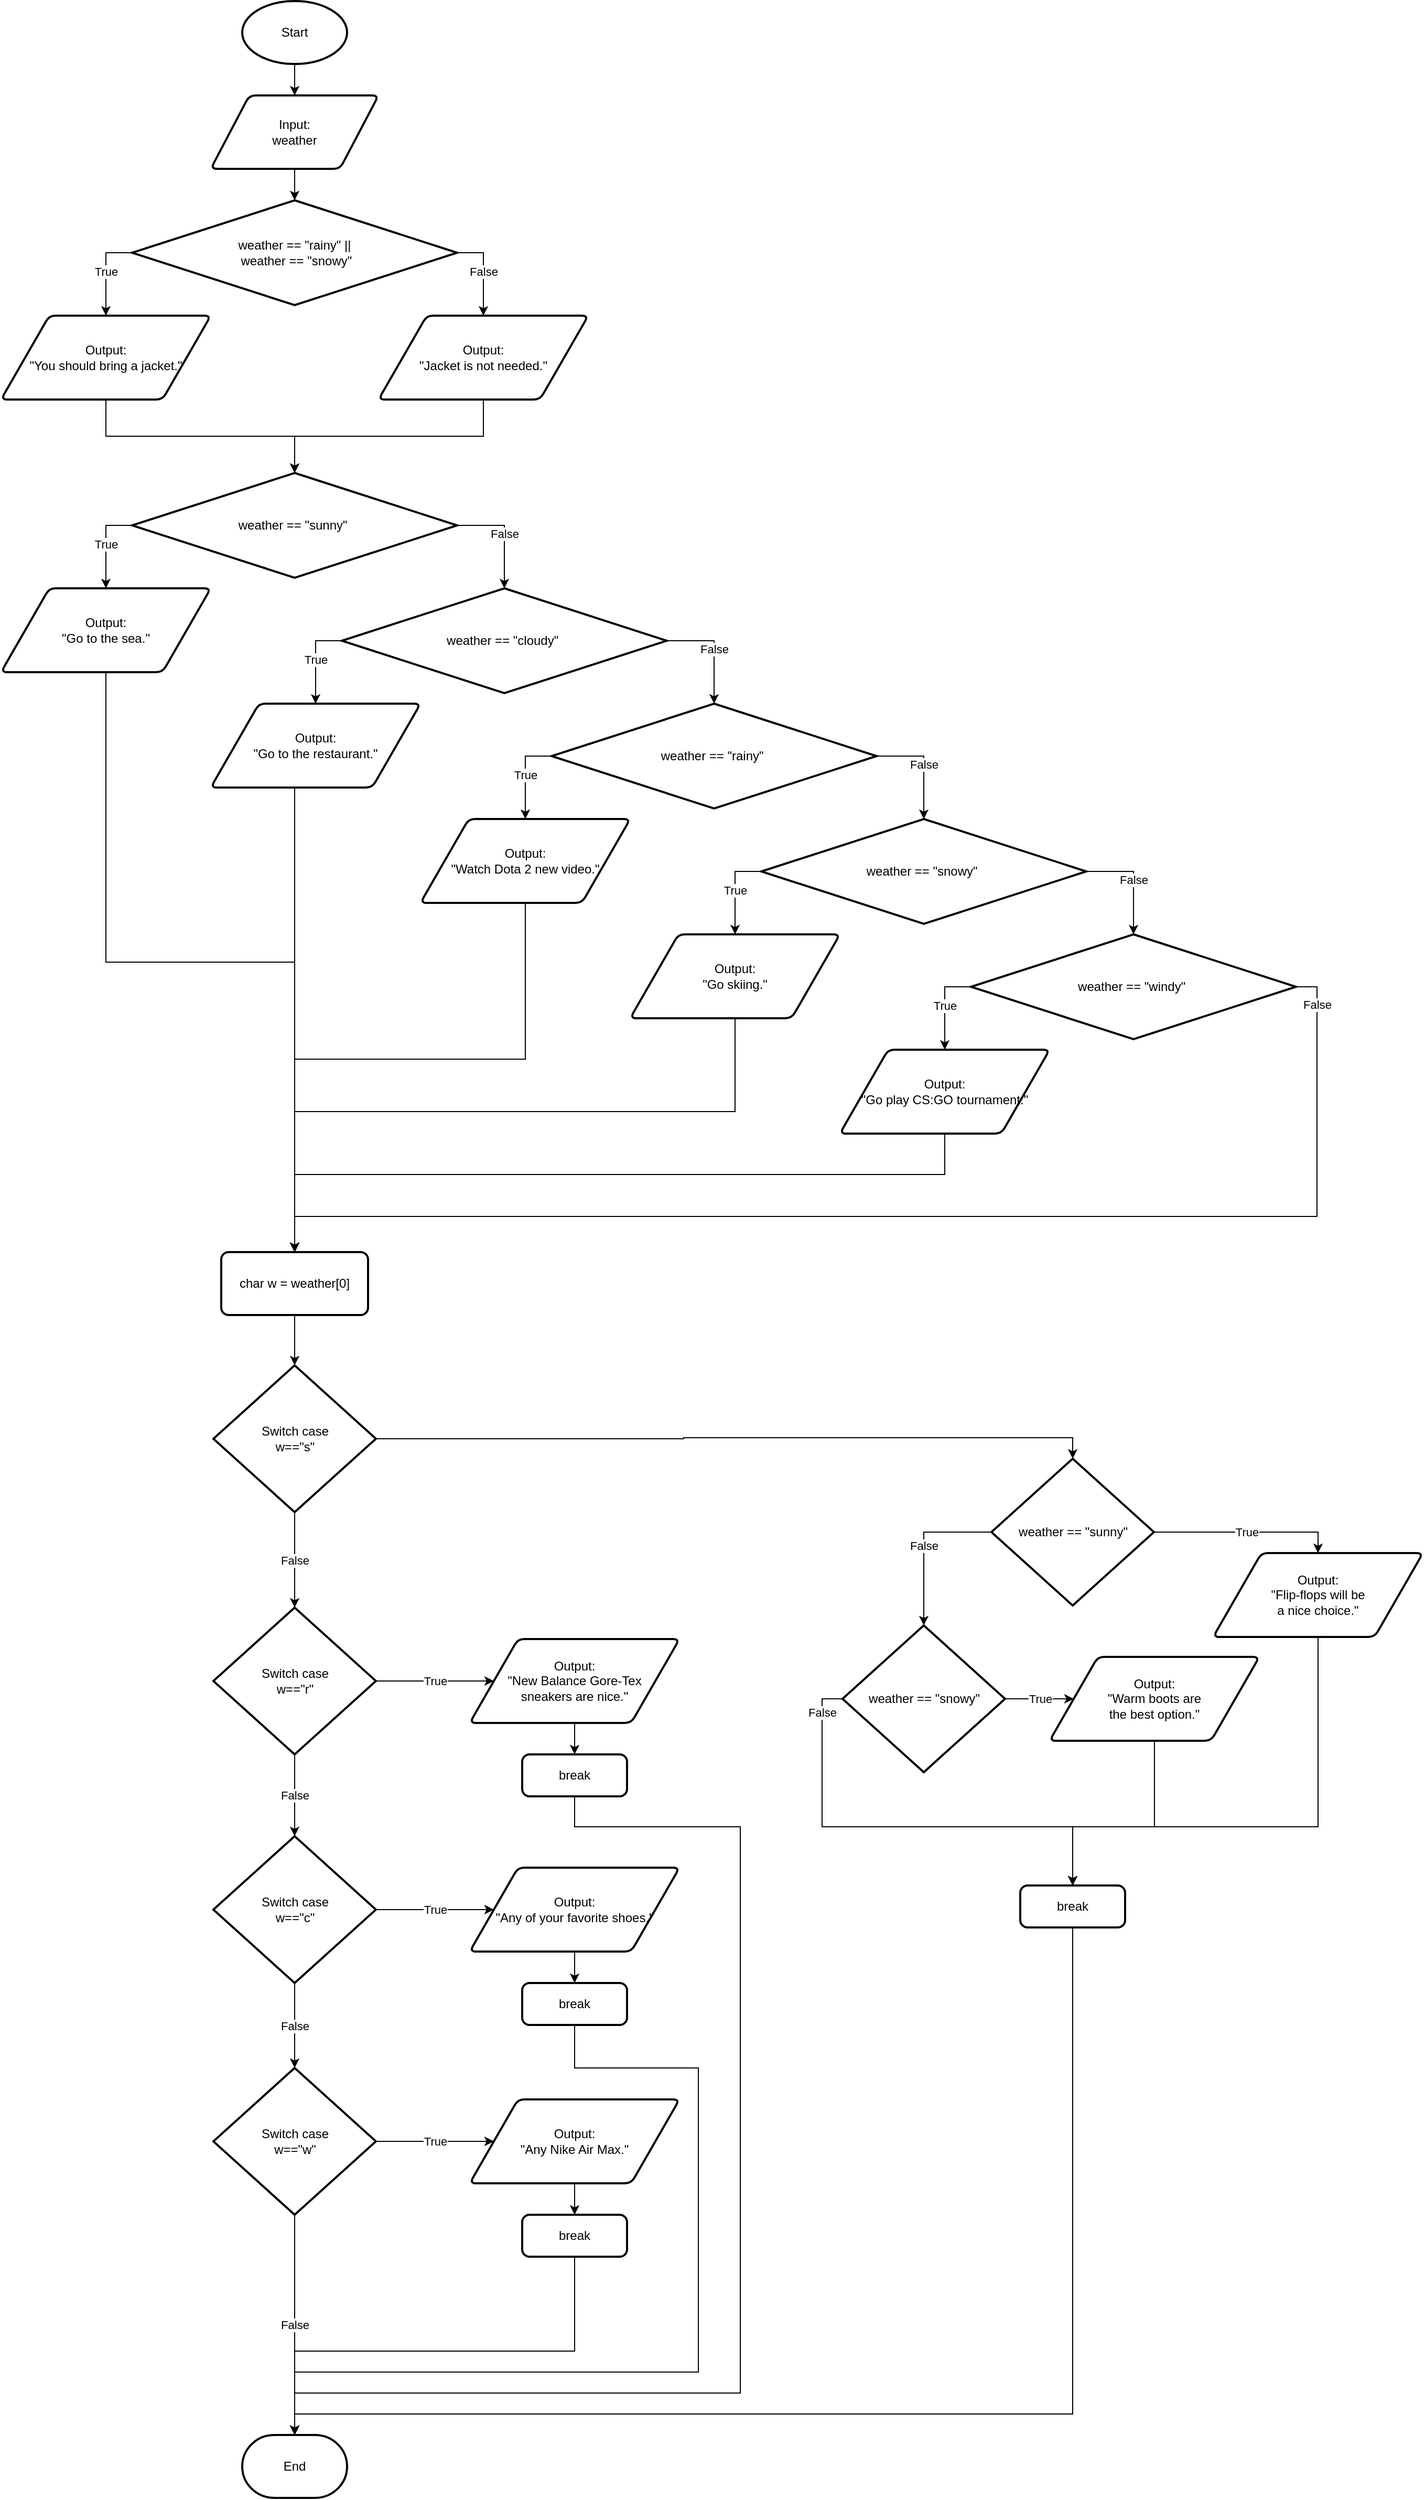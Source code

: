 <mxfile version="22.0.2" type="device">
  <diagram name="Страница — 1" id="YX8UQ9lGViuouMjp7-u_">
    <mxGraphModel dx="3733" dy="2393" grid="1" gridSize="10" guides="1" tooltips="1" connect="1" arrows="1" fold="1" page="1" pageScale="1" pageWidth="980" pageHeight="1390" math="0" shadow="0">
      <root>
        <mxCell id="0" />
        <mxCell id="1" parent="0" />
        <mxCell id="RUgm_VaUv6vh3GBYAqIu-4" value="" style="edgeStyle=orthogonalEdgeStyle;rounded=0;orthogonalLoop=1;jettySize=auto;html=1;" edge="1" parent="1" source="RUgm_VaUv6vh3GBYAqIu-1" target="RUgm_VaUv6vh3GBYAqIu-3">
          <mxGeometry relative="1" as="geometry" />
        </mxCell>
        <mxCell id="RUgm_VaUv6vh3GBYAqIu-1" value="Start" style="strokeWidth=2;html=1;shape=mxgraph.flowchart.start_1;whiteSpace=wrap;" vertex="1" parent="1">
          <mxGeometry x="285" y="31" width="100" height="60" as="geometry" />
        </mxCell>
        <mxCell id="RUgm_VaUv6vh3GBYAqIu-2" value="End" style="strokeWidth=2;html=1;shape=mxgraph.flowchart.terminator;whiteSpace=wrap;" vertex="1" parent="1">
          <mxGeometry x="285" y="2352" width="100" height="60" as="geometry" />
        </mxCell>
        <mxCell id="RUgm_VaUv6vh3GBYAqIu-7" value="" style="edgeStyle=orthogonalEdgeStyle;rounded=0;orthogonalLoop=1;jettySize=auto;html=1;" edge="1" parent="1" source="RUgm_VaUv6vh3GBYAqIu-3" target="RUgm_VaUv6vh3GBYAqIu-6">
          <mxGeometry relative="1" as="geometry" />
        </mxCell>
        <mxCell id="RUgm_VaUv6vh3GBYAqIu-3" value="Input:&lt;br&gt;weather" style="shape=parallelogram;html=1;strokeWidth=2;perimeter=parallelogramPerimeter;whiteSpace=wrap;rounded=1;arcSize=12;size=0.23;" vertex="1" parent="1">
          <mxGeometry x="255" y="121" width="160" height="70" as="geometry" />
        </mxCell>
        <mxCell id="RUgm_VaUv6vh3GBYAqIu-9" value="True" style="edgeStyle=orthogonalEdgeStyle;rounded=0;orthogonalLoop=1;jettySize=auto;html=1;exitX=0;exitY=0.5;exitDx=0;exitDy=0;exitPerimeter=0;entryX=0.5;entryY=0;entryDx=0;entryDy=0;" edge="1" parent="1" source="RUgm_VaUv6vh3GBYAqIu-6" target="RUgm_VaUv6vh3GBYAqIu-8">
          <mxGeometry relative="1" as="geometry" />
        </mxCell>
        <mxCell id="RUgm_VaUv6vh3GBYAqIu-11" value="False" style="edgeStyle=orthogonalEdgeStyle;rounded=0;orthogonalLoop=1;jettySize=auto;html=1;exitX=1;exitY=0.5;exitDx=0;exitDy=0;exitPerimeter=0;entryX=0.5;entryY=0;entryDx=0;entryDy=0;" edge="1" parent="1" source="RUgm_VaUv6vh3GBYAqIu-6" target="RUgm_VaUv6vh3GBYAqIu-10">
          <mxGeometry relative="1" as="geometry" />
        </mxCell>
        <mxCell id="RUgm_VaUv6vh3GBYAqIu-6" value="weather == &quot;rainy&quot; ||&lt;br&gt;&amp;nbsp;weather == &quot;snowy&quot;" style="strokeWidth=2;html=1;shape=mxgraph.flowchart.decision;whiteSpace=wrap;" vertex="1" parent="1">
          <mxGeometry x="180" y="221" width="310" height="100" as="geometry" />
        </mxCell>
        <mxCell id="RUgm_VaUv6vh3GBYAqIu-8" value="Output:&lt;br&gt;&quot;You should bring a jacket.&quot;" style="shape=parallelogram;html=1;strokeWidth=2;perimeter=parallelogramPerimeter;whiteSpace=wrap;rounded=1;arcSize=12;size=0.23;" vertex="1" parent="1">
          <mxGeometry x="55" y="331" width="200" height="80" as="geometry" />
        </mxCell>
        <mxCell id="RUgm_VaUv6vh3GBYAqIu-10" value="Output:&lt;br&gt;&quot;Jacket is not needed.&lt;span style=&quot;background-color: initial;&quot;&gt;&quot;&lt;/span&gt;" style="shape=parallelogram;html=1;strokeWidth=2;perimeter=parallelogramPerimeter;whiteSpace=wrap;rounded=1;arcSize=12;size=0.23;" vertex="1" parent="1">
          <mxGeometry x="415" y="331" width="200" height="80" as="geometry" />
        </mxCell>
        <mxCell id="RUgm_VaUv6vh3GBYAqIu-12" value="True" style="edgeStyle=orthogonalEdgeStyle;rounded=0;orthogonalLoop=1;jettySize=auto;html=1;exitX=0;exitY=0.5;exitDx=0;exitDy=0;exitPerimeter=0;entryX=0.5;entryY=0;entryDx=0;entryDy=0;" edge="1" parent="1" source="RUgm_VaUv6vh3GBYAqIu-14" target="RUgm_VaUv6vh3GBYAqIu-15">
          <mxGeometry relative="1" as="geometry" />
        </mxCell>
        <mxCell id="RUgm_VaUv6vh3GBYAqIu-14" value="weather == &quot;sunny&quot;&amp;nbsp;" style="strokeWidth=2;html=1;shape=mxgraph.flowchart.decision;whiteSpace=wrap;" vertex="1" parent="1">
          <mxGeometry x="180" y="481" width="310" height="100" as="geometry" />
        </mxCell>
        <mxCell id="RUgm_VaUv6vh3GBYAqIu-39" style="edgeStyle=orthogonalEdgeStyle;rounded=0;orthogonalLoop=1;jettySize=auto;html=1;exitX=0.5;exitY=1;exitDx=0;exitDy=0;entryX=0.5;entryY=0;entryDx=0;entryDy=0;" edge="1" parent="1" source="RUgm_VaUv6vh3GBYAqIu-15" target="RUgm_VaUv6vh3GBYAqIu-38">
          <mxGeometry relative="1" as="geometry" />
        </mxCell>
        <mxCell id="RUgm_VaUv6vh3GBYAqIu-15" value="Output:&lt;br&gt;&quot;Go to the sea.&quot;" style="shape=parallelogram;html=1;strokeWidth=2;perimeter=parallelogramPerimeter;whiteSpace=wrap;rounded=1;arcSize=12;size=0.23;" vertex="1" parent="1">
          <mxGeometry x="55" y="591" width="200" height="80" as="geometry" />
        </mxCell>
        <mxCell id="RUgm_VaUv6vh3GBYAqIu-17" style="edgeStyle=orthogonalEdgeStyle;rounded=0;orthogonalLoop=1;jettySize=auto;html=1;exitX=0.5;exitY=1;exitDx=0;exitDy=0;entryX=0.5;entryY=0;entryDx=0;entryDy=0;entryPerimeter=0;" edge="1" parent="1" source="RUgm_VaUv6vh3GBYAqIu-10" target="RUgm_VaUv6vh3GBYAqIu-14">
          <mxGeometry relative="1" as="geometry" />
        </mxCell>
        <mxCell id="RUgm_VaUv6vh3GBYAqIu-19" style="edgeStyle=orthogonalEdgeStyle;rounded=0;orthogonalLoop=1;jettySize=auto;html=1;exitX=0.5;exitY=1;exitDx=0;exitDy=0;entryX=0.5;entryY=0;entryDx=0;entryDy=0;entryPerimeter=0;" edge="1" parent="1" source="RUgm_VaUv6vh3GBYAqIu-8" target="RUgm_VaUv6vh3GBYAqIu-14">
          <mxGeometry relative="1" as="geometry" />
        </mxCell>
        <mxCell id="RUgm_VaUv6vh3GBYAqIu-20" value="True" style="edgeStyle=orthogonalEdgeStyle;rounded=0;orthogonalLoop=1;jettySize=auto;html=1;exitX=0;exitY=0.5;exitDx=0;exitDy=0;exitPerimeter=0;entryX=0.5;entryY=0;entryDx=0;entryDy=0;" edge="1" parent="1" source="RUgm_VaUv6vh3GBYAqIu-21" target="RUgm_VaUv6vh3GBYAqIu-22">
          <mxGeometry relative="1" as="geometry" />
        </mxCell>
        <mxCell id="RUgm_VaUv6vh3GBYAqIu-21" value="weather == &quot;cloudy&quot;&amp;nbsp;" style="strokeWidth=2;html=1;shape=mxgraph.flowchart.decision;whiteSpace=wrap;" vertex="1" parent="1">
          <mxGeometry x="380" y="591" width="310" height="100" as="geometry" />
        </mxCell>
        <mxCell id="RUgm_VaUv6vh3GBYAqIu-40" style="edgeStyle=orthogonalEdgeStyle;rounded=0;orthogonalLoop=1;jettySize=auto;html=1;exitX=0.5;exitY=1;exitDx=0;exitDy=0;entryX=0.5;entryY=0;entryDx=0;entryDy=0;" edge="1" parent="1" source="RUgm_VaUv6vh3GBYAqIu-22" target="RUgm_VaUv6vh3GBYAqIu-38">
          <mxGeometry relative="1" as="geometry">
            <Array as="points">
              <mxPoint x="335" y="781" />
            </Array>
          </mxGeometry>
        </mxCell>
        <mxCell id="RUgm_VaUv6vh3GBYAqIu-22" value="Output:&lt;br&gt;&quot;Go to the restaurant.&quot;" style="shape=parallelogram;html=1;strokeWidth=2;perimeter=parallelogramPerimeter;whiteSpace=wrap;rounded=1;arcSize=12;size=0.23;" vertex="1" parent="1">
          <mxGeometry x="255" y="701" width="200" height="80" as="geometry" />
        </mxCell>
        <mxCell id="RUgm_VaUv6vh3GBYAqIu-23" value="False" style="edgeStyle=orthogonalEdgeStyle;rounded=0;orthogonalLoop=1;jettySize=auto;html=1;exitX=1;exitY=0.5;exitDx=0;exitDy=0;exitPerimeter=0;entryX=0.5;entryY=0;entryDx=0;entryDy=0;entryPerimeter=0;" edge="1" parent="1" source="RUgm_VaUv6vh3GBYAqIu-14" target="RUgm_VaUv6vh3GBYAqIu-21">
          <mxGeometry relative="1" as="geometry" />
        </mxCell>
        <mxCell id="RUgm_VaUv6vh3GBYAqIu-24" value="True" style="edgeStyle=orthogonalEdgeStyle;rounded=0;orthogonalLoop=1;jettySize=auto;html=1;exitX=0;exitY=0.5;exitDx=0;exitDy=0;exitPerimeter=0;entryX=0.5;entryY=0;entryDx=0;entryDy=0;" edge="1" parent="1" source="RUgm_VaUv6vh3GBYAqIu-25" target="RUgm_VaUv6vh3GBYAqIu-26">
          <mxGeometry relative="1" as="geometry" />
        </mxCell>
        <mxCell id="RUgm_VaUv6vh3GBYAqIu-25" value="weather == &quot;rainy&quot;&amp;nbsp;" style="strokeWidth=2;html=1;shape=mxgraph.flowchart.decision;whiteSpace=wrap;" vertex="1" parent="1">
          <mxGeometry x="580" y="701" width="310" height="100" as="geometry" />
        </mxCell>
        <mxCell id="RUgm_VaUv6vh3GBYAqIu-41" style="edgeStyle=orthogonalEdgeStyle;rounded=0;orthogonalLoop=1;jettySize=auto;html=1;exitX=0.5;exitY=1;exitDx=0;exitDy=0;entryX=0.5;entryY=0;entryDx=0;entryDy=0;" edge="1" parent="1" source="RUgm_VaUv6vh3GBYAqIu-26" target="RUgm_VaUv6vh3GBYAqIu-38">
          <mxGeometry relative="1" as="geometry">
            <Array as="points">
              <mxPoint x="555" y="1040" />
              <mxPoint x="335" y="1040" />
            </Array>
          </mxGeometry>
        </mxCell>
        <mxCell id="RUgm_VaUv6vh3GBYAqIu-26" value="Output:&lt;br&gt;&quot;Watch Dota 2 new video.&quot;" style="shape=parallelogram;html=1;strokeWidth=2;perimeter=parallelogramPerimeter;whiteSpace=wrap;rounded=1;arcSize=12;size=0.23;" vertex="1" parent="1">
          <mxGeometry x="455" y="811" width="200" height="80" as="geometry" />
        </mxCell>
        <mxCell id="RUgm_VaUv6vh3GBYAqIu-29" value="False" style="edgeStyle=orthogonalEdgeStyle;rounded=0;orthogonalLoop=1;jettySize=auto;html=1;exitX=1;exitY=0.5;exitDx=0;exitDy=0;exitPerimeter=0;entryX=0.5;entryY=0;entryDx=0;entryDy=0;entryPerimeter=0;" edge="1" parent="1" source="RUgm_VaUv6vh3GBYAqIu-21" target="RUgm_VaUv6vh3GBYAqIu-25">
          <mxGeometry relative="1" as="geometry" />
        </mxCell>
        <mxCell id="RUgm_VaUv6vh3GBYAqIu-30" value="True" style="edgeStyle=orthogonalEdgeStyle;rounded=0;orthogonalLoop=1;jettySize=auto;html=1;exitX=0;exitY=0.5;exitDx=0;exitDy=0;exitPerimeter=0;entryX=0.5;entryY=0;entryDx=0;entryDy=0;" edge="1" parent="1" source="RUgm_VaUv6vh3GBYAqIu-31" target="RUgm_VaUv6vh3GBYAqIu-32">
          <mxGeometry relative="1" as="geometry" />
        </mxCell>
        <mxCell id="RUgm_VaUv6vh3GBYAqIu-31" value="weather == &quot;snowy&quot;&amp;nbsp;" style="strokeWidth=2;html=1;shape=mxgraph.flowchart.decision;whiteSpace=wrap;" vertex="1" parent="1">
          <mxGeometry x="780" y="811" width="310" height="100" as="geometry" />
        </mxCell>
        <mxCell id="RUgm_VaUv6vh3GBYAqIu-42" style="edgeStyle=orthogonalEdgeStyle;rounded=0;orthogonalLoop=1;jettySize=auto;html=1;exitX=0.5;exitY=1;exitDx=0;exitDy=0;entryX=0.5;entryY=0;entryDx=0;entryDy=0;" edge="1" parent="1" source="RUgm_VaUv6vh3GBYAqIu-32" target="RUgm_VaUv6vh3GBYAqIu-38">
          <mxGeometry relative="1" as="geometry">
            <Array as="points">
              <mxPoint x="755" y="1090" />
              <mxPoint x="335" y="1090" />
            </Array>
          </mxGeometry>
        </mxCell>
        <mxCell id="RUgm_VaUv6vh3GBYAqIu-32" value="Output:&lt;br&gt;&quot;Go skiing.&quot;" style="shape=parallelogram;html=1;strokeWidth=2;perimeter=parallelogramPerimeter;whiteSpace=wrap;rounded=1;arcSize=12;size=0.23;" vertex="1" parent="1">
          <mxGeometry x="655" y="921" width="200" height="80" as="geometry" />
        </mxCell>
        <mxCell id="RUgm_VaUv6vh3GBYAqIu-33" value="False" style="edgeStyle=orthogonalEdgeStyle;rounded=0;orthogonalLoop=1;jettySize=auto;html=1;exitX=1;exitY=0.5;exitDx=0;exitDy=0;exitPerimeter=0;entryX=0.5;entryY=0;entryDx=0;entryDy=0;entryPerimeter=0;" edge="1" parent="1" source="RUgm_VaUv6vh3GBYAqIu-25" target="RUgm_VaUv6vh3GBYAqIu-31">
          <mxGeometry relative="1" as="geometry" />
        </mxCell>
        <mxCell id="RUgm_VaUv6vh3GBYAqIu-34" value="True" style="edgeStyle=orthogonalEdgeStyle;rounded=0;orthogonalLoop=1;jettySize=auto;html=1;exitX=0;exitY=0.5;exitDx=0;exitDy=0;exitPerimeter=0;entryX=0.5;entryY=0;entryDx=0;entryDy=0;" edge="1" parent="1" source="RUgm_VaUv6vh3GBYAqIu-35" target="RUgm_VaUv6vh3GBYAqIu-36">
          <mxGeometry relative="1" as="geometry" />
        </mxCell>
        <mxCell id="RUgm_VaUv6vh3GBYAqIu-44" value="False" style="edgeStyle=orthogonalEdgeStyle;rounded=0;orthogonalLoop=1;jettySize=auto;html=1;exitX=1;exitY=0.5;exitDx=0;exitDy=0;exitPerimeter=0;entryX=0.5;entryY=0;entryDx=0;entryDy=0;" edge="1" parent="1" source="RUgm_VaUv6vh3GBYAqIu-35" target="RUgm_VaUv6vh3GBYAqIu-38">
          <mxGeometry x="-0.941" relative="1" as="geometry">
            <Array as="points">
              <mxPoint x="1310" y="971" />
              <mxPoint x="1310" y="1190" />
              <mxPoint x="335" y="1190" />
            </Array>
            <mxPoint as="offset" />
          </mxGeometry>
        </mxCell>
        <mxCell id="RUgm_VaUv6vh3GBYAqIu-35" value="weather == &quot;windy&quot;&amp;nbsp;" style="strokeWidth=2;html=1;shape=mxgraph.flowchart.decision;whiteSpace=wrap;" vertex="1" parent="1">
          <mxGeometry x="980" y="921" width="310" height="100" as="geometry" />
        </mxCell>
        <mxCell id="RUgm_VaUv6vh3GBYAqIu-43" style="edgeStyle=orthogonalEdgeStyle;rounded=0;orthogonalLoop=1;jettySize=auto;html=1;exitX=0.5;exitY=1;exitDx=0;exitDy=0;entryX=0.5;entryY=0;entryDx=0;entryDy=0;" edge="1" parent="1" source="RUgm_VaUv6vh3GBYAqIu-36" target="RUgm_VaUv6vh3GBYAqIu-38">
          <mxGeometry relative="1" as="geometry">
            <Array as="points">
              <mxPoint x="955" y="1150" />
              <mxPoint x="335" y="1150" />
            </Array>
          </mxGeometry>
        </mxCell>
        <mxCell id="RUgm_VaUv6vh3GBYAqIu-36" value="Output:&lt;br&gt;&quot;Go play CS:GO tournament.&quot;" style="shape=parallelogram;html=1;strokeWidth=2;perimeter=parallelogramPerimeter;whiteSpace=wrap;rounded=1;arcSize=12;size=0.23;" vertex="1" parent="1">
          <mxGeometry x="855" y="1031" width="200" height="80" as="geometry" />
        </mxCell>
        <mxCell id="RUgm_VaUv6vh3GBYAqIu-37" value="False" style="edgeStyle=orthogonalEdgeStyle;rounded=0;orthogonalLoop=1;jettySize=auto;html=1;exitX=1;exitY=0.5;exitDx=0;exitDy=0;exitPerimeter=0;entryX=0.5;entryY=0;entryDx=0;entryDy=0;entryPerimeter=0;" edge="1" parent="1" source="RUgm_VaUv6vh3GBYAqIu-31" target="RUgm_VaUv6vh3GBYAqIu-35">
          <mxGeometry relative="1" as="geometry" />
        </mxCell>
        <mxCell id="RUgm_VaUv6vh3GBYAqIu-91" value="" style="edgeStyle=orthogonalEdgeStyle;rounded=0;orthogonalLoop=1;jettySize=auto;html=1;" edge="1" parent="1" source="RUgm_VaUv6vh3GBYAqIu-38" target="RUgm_VaUv6vh3GBYAqIu-45">
          <mxGeometry relative="1" as="geometry" />
        </mxCell>
        <mxCell id="RUgm_VaUv6vh3GBYAqIu-38" value="char w = weather[0]" style="rounded=1;whiteSpace=wrap;html=1;absoluteArcSize=1;arcSize=14;strokeWidth=2;" vertex="1" parent="1">
          <mxGeometry x="265" y="1224" width="140" height="60" as="geometry" />
        </mxCell>
        <mxCell id="RUgm_VaUv6vh3GBYAqIu-49" value="False" style="edgeStyle=orthogonalEdgeStyle;rounded=0;orthogonalLoop=1;jettySize=auto;html=1;" edge="1" parent="1" source="RUgm_VaUv6vh3GBYAqIu-45" target="RUgm_VaUv6vh3GBYAqIu-48">
          <mxGeometry relative="1" as="geometry" />
        </mxCell>
        <mxCell id="RUgm_VaUv6vh3GBYAqIu-45" value="Switch case &lt;br&gt;w==&quot;s&quot;&lt;br&gt;" style="strokeWidth=2;html=1;shape=mxgraph.flowchart.decision;whiteSpace=wrap;" vertex="1" parent="1">
          <mxGeometry x="257.5" y="1332" width="155" height="140" as="geometry" />
        </mxCell>
        <mxCell id="RUgm_VaUv6vh3GBYAqIu-89" value="True" style="edgeStyle=orthogonalEdgeStyle;rounded=0;orthogonalLoop=1;jettySize=auto;html=1;exitX=1;exitY=0.5;exitDx=0;exitDy=0;exitPerimeter=0;entryX=0.5;entryY=0;entryDx=0;entryDy=0;" edge="1" parent="1" source="RUgm_VaUv6vh3GBYAqIu-46" target="RUgm_VaUv6vh3GBYAqIu-56">
          <mxGeometry relative="1" as="geometry" />
        </mxCell>
        <mxCell id="RUgm_VaUv6vh3GBYAqIu-46" value="weather == &quot;sunny&quot;" style="strokeWidth=2;html=1;shape=mxgraph.flowchart.decision;whiteSpace=wrap;" vertex="1" parent="1">
          <mxGeometry x="999.5" y="1421" width="155" height="140" as="geometry" />
        </mxCell>
        <mxCell id="RUgm_VaUv6vh3GBYAqIu-51" value="False" style="edgeStyle=orthogonalEdgeStyle;rounded=0;orthogonalLoop=1;jettySize=auto;html=1;" edge="1" parent="1" source="RUgm_VaUv6vh3GBYAqIu-48" target="RUgm_VaUv6vh3GBYAqIu-50">
          <mxGeometry relative="1" as="geometry" />
        </mxCell>
        <mxCell id="RUgm_VaUv6vh3GBYAqIu-63" value="True" style="edgeStyle=orthogonalEdgeStyle;rounded=0;orthogonalLoop=1;jettySize=auto;html=1;exitX=1;exitY=0.5;exitDx=0;exitDy=0;exitPerimeter=0;entryX=0;entryY=0.5;entryDx=0;entryDy=0;" edge="1" parent="1" source="RUgm_VaUv6vh3GBYAqIu-48" target="RUgm_VaUv6vh3GBYAqIu-62">
          <mxGeometry relative="1" as="geometry" />
        </mxCell>
        <mxCell id="RUgm_VaUv6vh3GBYAqIu-48" value="Switch case &lt;br&gt;w==&quot;r&quot;" style="strokeWidth=2;html=1;shape=mxgraph.flowchart.decision;whiteSpace=wrap;" vertex="1" parent="1">
          <mxGeometry x="257.5" y="1563" width="155" height="140" as="geometry" />
        </mxCell>
        <mxCell id="RUgm_VaUv6vh3GBYAqIu-53" value="False" style="edgeStyle=orthogonalEdgeStyle;rounded=0;orthogonalLoop=1;jettySize=auto;html=1;" edge="1" parent="1" source="RUgm_VaUv6vh3GBYAqIu-50" target="RUgm_VaUv6vh3GBYAqIu-52">
          <mxGeometry relative="1" as="geometry" />
        </mxCell>
        <mxCell id="RUgm_VaUv6vh3GBYAqIu-65" value="True" style="edgeStyle=orthogonalEdgeStyle;rounded=0;orthogonalLoop=1;jettySize=auto;html=1;exitX=1;exitY=0.5;exitDx=0;exitDy=0;exitPerimeter=0;entryX=0;entryY=0.5;entryDx=0;entryDy=0;" edge="1" parent="1" source="RUgm_VaUv6vh3GBYAqIu-50" target="RUgm_VaUv6vh3GBYAqIu-64">
          <mxGeometry relative="1" as="geometry" />
        </mxCell>
        <mxCell id="RUgm_VaUv6vh3GBYAqIu-50" value="Switch case &lt;br&gt;w==&quot;c&quot;" style="strokeWidth=2;html=1;shape=mxgraph.flowchart.decision;whiteSpace=wrap;" vertex="1" parent="1">
          <mxGeometry x="257.5" y="1781" width="155" height="140" as="geometry" />
        </mxCell>
        <mxCell id="RUgm_VaUv6vh3GBYAqIu-67" value="True" style="edgeStyle=orthogonalEdgeStyle;rounded=0;orthogonalLoop=1;jettySize=auto;html=1;exitX=1;exitY=0.5;exitDx=0;exitDy=0;exitPerimeter=0;entryX=0;entryY=0.5;entryDx=0;entryDy=0;" edge="1" parent="1" source="RUgm_VaUv6vh3GBYAqIu-52" target="RUgm_VaUv6vh3GBYAqIu-66">
          <mxGeometry relative="1" as="geometry" />
        </mxCell>
        <mxCell id="RUgm_VaUv6vh3GBYAqIu-52" value="Switch case &lt;br&gt;w==&quot;w&quot;" style="strokeWidth=2;html=1;shape=mxgraph.flowchart.decision;whiteSpace=wrap;" vertex="1" parent="1">
          <mxGeometry x="257.5" y="2002" width="155" height="140" as="geometry" />
        </mxCell>
        <mxCell id="RUgm_VaUv6vh3GBYAqIu-95" style="edgeStyle=orthogonalEdgeStyle;rounded=0;orthogonalLoop=1;jettySize=auto;html=1;exitX=0.5;exitY=1;exitDx=0;exitDy=0;entryX=0.5;entryY=0;entryDx=0;entryDy=0;" edge="1" parent="1" source="RUgm_VaUv6vh3GBYAqIu-56" target="RUgm_VaUv6vh3GBYAqIu-75">
          <mxGeometry relative="1" as="geometry">
            <Array as="points">
              <mxPoint x="1311" y="1772" />
              <mxPoint x="1077" y="1772" />
            </Array>
          </mxGeometry>
        </mxCell>
        <mxCell id="RUgm_VaUv6vh3GBYAqIu-56" value="Output:&lt;br&gt;&quot;Flip-flops will be &lt;br&gt;a nice choice.&quot;" style="shape=parallelogram;html=1;strokeWidth=2;perimeter=parallelogramPerimeter;whiteSpace=wrap;rounded=1;arcSize=12;size=0.23;" vertex="1" parent="1">
          <mxGeometry x="1211" y="1511" width="200" height="80" as="geometry" />
        </mxCell>
        <mxCell id="RUgm_VaUv6vh3GBYAqIu-90" value="True" style="edgeStyle=orthogonalEdgeStyle;rounded=0;orthogonalLoop=1;jettySize=auto;html=1;exitX=1;exitY=0.5;exitDx=0;exitDy=0;exitPerimeter=0;entryX=0;entryY=0.5;entryDx=0;entryDy=0;" edge="1" parent="1" source="RUgm_VaUv6vh3GBYAqIu-57" target="RUgm_VaUv6vh3GBYAqIu-60">
          <mxGeometry relative="1" as="geometry" />
        </mxCell>
        <mxCell id="RUgm_VaUv6vh3GBYAqIu-96" value="False" style="edgeStyle=orthogonalEdgeStyle;rounded=0;orthogonalLoop=1;jettySize=auto;html=1;exitX=0;exitY=0.5;exitDx=0;exitDy=0;exitPerimeter=0;entryX=0.5;entryY=0;entryDx=0;entryDy=0;" edge="1" parent="1" source="RUgm_VaUv6vh3GBYAqIu-57" target="RUgm_VaUv6vh3GBYAqIu-75">
          <mxGeometry x="-0.854" relative="1" as="geometry">
            <Array as="points">
              <mxPoint x="838" y="1650" />
              <mxPoint x="838" y="1772" />
              <mxPoint x="1077" y="1772" />
            </Array>
            <mxPoint as="offset" />
          </mxGeometry>
        </mxCell>
        <mxCell id="RUgm_VaUv6vh3GBYAqIu-57" value="weather == &quot;snowy&lt;span style=&quot;background-color: initial;&quot;&gt;&quot;&lt;/span&gt;" style="strokeWidth=2;html=1;shape=mxgraph.flowchart.decision;whiteSpace=wrap;" vertex="1" parent="1">
          <mxGeometry x="857.5" y="1580" width="155" height="140" as="geometry" />
        </mxCell>
        <mxCell id="RUgm_VaUv6vh3GBYAqIu-94" style="edgeStyle=orthogonalEdgeStyle;rounded=0;orthogonalLoop=1;jettySize=auto;html=1;exitX=0.5;exitY=1;exitDx=0;exitDy=0;entryX=0.5;entryY=0;entryDx=0;entryDy=0;" edge="1" parent="1" source="RUgm_VaUv6vh3GBYAqIu-60" target="RUgm_VaUv6vh3GBYAqIu-75">
          <mxGeometry relative="1" as="geometry">
            <Array as="points">
              <mxPoint x="1155" y="1772" />
              <mxPoint x="1077" y="1772" />
            </Array>
          </mxGeometry>
        </mxCell>
        <mxCell id="RUgm_VaUv6vh3GBYAqIu-60" value="Output:&lt;br&gt;&quot;Warm boots are &lt;br&gt;the best option.&quot;" style="shape=parallelogram;html=1;strokeWidth=2;perimeter=parallelogramPerimeter;whiteSpace=wrap;rounded=1;arcSize=12;size=0.23;" vertex="1" parent="1">
          <mxGeometry x="1055" y="1610" width="200" height="80" as="geometry" />
        </mxCell>
        <mxCell id="RUgm_VaUv6vh3GBYAqIu-70" value="" style="edgeStyle=orthogonalEdgeStyle;rounded=0;orthogonalLoop=1;jettySize=auto;html=1;" edge="1" parent="1" source="RUgm_VaUv6vh3GBYAqIu-62" target="RUgm_VaUv6vh3GBYAqIu-68">
          <mxGeometry relative="1" as="geometry" />
        </mxCell>
        <mxCell id="RUgm_VaUv6vh3GBYAqIu-62" value="Output:&lt;br&gt;&quot;New Balance Gore-Tex &lt;br&gt;sneakers are nice.&quot;" style="shape=parallelogram;html=1;strokeWidth=2;perimeter=parallelogramPerimeter;whiteSpace=wrap;rounded=1;arcSize=12;size=0.23;" vertex="1" parent="1">
          <mxGeometry x="502" y="1593" width="200" height="80" as="geometry" />
        </mxCell>
        <mxCell id="RUgm_VaUv6vh3GBYAqIu-71" style="edgeStyle=orthogonalEdgeStyle;rounded=0;orthogonalLoop=1;jettySize=auto;html=1;exitX=0.5;exitY=1;exitDx=0;exitDy=0;entryX=0.5;entryY=0;entryDx=0;entryDy=0;" edge="1" parent="1" source="RUgm_VaUv6vh3GBYAqIu-64" target="RUgm_VaUv6vh3GBYAqIu-69">
          <mxGeometry relative="1" as="geometry" />
        </mxCell>
        <mxCell id="RUgm_VaUv6vh3GBYAqIu-64" value="Output:&lt;br&gt;&quot;Any of your favorite shoes.&quot;" style="shape=parallelogram;html=1;strokeWidth=2;perimeter=parallelogramPerimeter;whiteSpace=wrap;rounded=1;arcSize=12;size=0.23;" vertex="1" parent="1">
          <mxGeometry x="502" y="1811" width="200" height="80" as="geometry" />
        </mxCell>
        <mxCell id="RUgm_VaUv6vh3GBYAqIu-74" value="" style="edgeStyle=orthogonalEdgeStyle;rounded=0;orthogonalLoop=1;jettySize=auto;html=1;" edge="1" parent="1" source="RUgm_VaUv6vh3GBYAqIu-66" target="RUgm_VaUv6vh3GBYAqIu-73">
          <mxGeometry relative="1" as="geometry" />
        </mxCell>
        <mxCell id="RUgm_VaUv6vh3GBYAqIu-66" value="Output:&lt;br&gt;&quot;Any Nike Air Max.&quot;" style="shape=parallelogram;html=1;strokeWidth=2;perimeter=parallelogramPerimeter;whiteSpace=wrap;rounded=1;arcSize=12;size=0.23;" vertex="1" parent="1">
          <mxGeometry x="502" y="2032" width="200" height="80" as="geometry" />
        </mxCell>
        <mxCell id="RUgm_VaUv6vh3GBYAqIu-68" value="break" style="rounded=1;whiteSpace=wrap;html=1;absoluteArcSize=1;arcSize=14;strokeWidth=2;" vertex="1" parent="1">
          <mxGeometry x="552" y="1703" width="100" height="40" as="geometry" />
        </mxCell>
        <mxCell id="RUgm_VaUv6vh3GBYAqIu-69" value="break" style="rounded=1;whiteSpace=wrap;html=1;absoluteArcSize=1;arcSize=14;strokeWidth=2;" vertex="1" parent="1">
          <mxGeometry x="552" y="1921" width="100" height="40" as="geometry" />
        </mxCell>
        <mxCell id="RUgm_VaUv6vh3GBYAqIu-73" value="break" style="rounded=1;whiteSpace=wrap;html=1;absoluteArcSize=1;arcSize=14;strokeWidth=2;" vertex="1" parent="1">
          <mxGeometry x="552" y="2142" width="100" height="40" as="geometry" />
        </mxCell>
        <mxCell id="RUgm_VaUv6vh3GBYAqIu-75" value="break" style="rounded=1;whiteSpace=wrap;html=1;absoluteArcSize=1;arcSize=14;strokeWidth=2;" vertex="1" parent="1">
          <mxGeometry x="1027" y="1828" width="100" height="40" as="geometry" />
        </mxCell>
        <mxCell id="RUgm_VaUv6vh3GBYAqIu-79" value="False" style="edgeStyle=orthogonalEdgeStyle;rounded=0;orthogonalLoop=1;jettySize=auto;html=1;exitX=0.5;exitY=1;exitDx=0;exitDy=0;exitPerimeter=0;entryX=0.5;entryY=0;entryDx=0;entryDy=0;entryPerimeter=0;" edge="1" parent="1" source="RUgm_VaUv6vh3GBYAqIu-52" target="RUgm_VaUv6vh3GBYAqIu-2">
          <mxGeometry relative="1" as="geometry" />
        </mxCell>
        <mxCell id="RUgm_VaUv6vh3GBYAqIu-80" style="edgeStyle=orthogonalEdgeStyle;rounded=0;orthogonalLoop=1;jettySize=auto;html=1;exitX=0.5;exitY=1;exitDx=0;exitDy=0;entryX=0.5;entryY=0;entryDx=0;entryDy=0;entryPerimeter=0;" edge="1" parent="1" source="RUgm_VaUv6vh3GBYAqIu-73" target="RUgm_VaUv6vh3GBYAqIu-2">
          <mxGeometry relative="1" as="geometry">
            <Array as="points">
              <mxPoint x="602" y="2272" />
              <mxPoint x="335" y="2272" />
            </Array>
          </mxGeometry>
        </mxCell>
        <mxCell id="RUgm_VaUv6vh3GBYAqIu-82" style="edgeStyle=orthogonalEdgeStyle;rounded=0;orthogonalLoop=1;jettySize=auto;html=1;exitX=0.5;exitY=1;exitDx=0;exitDy=0;entryX=0.5;entryY=0;entryDx=0;entryDy=0;entryPerimeter=0;" edge="1" parent="1" source="RUgm_VaUv6vh3GBYAqIu-69" target="RUgm_VaUv6vh3GBYAqIu-2">
          <mxGeometry relative="1" as="geometry">
            <Array as="points">
              <mxPoint x="602" y="2002" />
              <mxPoint x="720" y="2002" />
              <mxPoint x="720" y="2292" />
              <mxPoint x="335" y="2292" />
            </Array>
          </mxGeometry>
        </mxCell>
        <mxCell id="RUgm_VaUv6vh3GBYAqIu-84" style="edgeStyle=orthogonalEdgeStyle;rounded=0;orthogonalLoop=1;jettySize=auto;html=1;exitX=0.5;exitY=1;exitDx=0;exitDy=0;entryX=0.5;entryY=0;entryDx=0;entryDy=0;entryPerimeter=0;" edge="1" parent="1" source="RUgm_VaUv6vh3GBYAqIu-68" target="RUgm_VaUv6vh3GBYAqIu-2">
          <mxGeometry relative="1" as="geometry">
            <Array as="points">
              <mxPoint x="602" y="1772" />
              <mxPoint x="760" y="1772" />
              <mxPoint x="760" y="2312" />
              <mxPoint x="335" y="2312" />
            </Array>
          </mxGeometry>
        </mxCell>
        <mxCell id="RUgm_VaUv6vh3GBYAqIu-86" style="edgeStyle=orthogonalEdgeStyle;rounded=0;orthogonalLoop=1;jettySize=auto;html=1;exitX=1;exitY=0.5;exitDx=0;exitDy=0;exitPerimeter=0;entryX=0.5;entryY=0;entryDx=0;entryDy=0;entryPerimeter=0;" edge="1" parent="1" source="RUgm_VaUv6vh3GBYAqIu-45" target="RUgm_VaUv6vh3GBYAqIu-46">
          <mxGeometry relative="1" as="geometry" />
        </mxCell>
        <mxCell id="RUgm_VaUv6vh3GBYAqIu-87" value="False" style="edgeStyle=orthogonalEdgeStyle;rounded=0;orthogonalLoop=1;jettySize=auto;html=1;exitX=0;exitY=0.5;exitDx=0;exitDy=0;exitPerimeter=0;entryX=0.5;entryY=0;entryDx=0;entryDy=0;entryPerimeter=0;" edge="1" parent="1" source="RUgm_VaUv6vh3GBYAqIu-46" target="RUgm_VaUv6vh3GBYAqIu-57">
          <mxGeometry relative="1" as="geometry" />
        </mxCell>
        <mxCell id="RUgm_VaUv6vh3GBYAqIu-97" style="edgeStyle=orthogonalEdgeStyle;rounded=0;orthogonalLoop=1;jettySize=auto;html=1;exitX=0.5;exitY=1;exitDx=0;exitDy=0;entryX=0.5;entryY=0;entryDx=0;entryDy=0;entryPerimeter=0;" edge="1" parent="1" source="RUgm_VaUv6vh3GBYAqIu-75" target="RUgm_VaUv6vh3GBYAqIu-2">
          <mxGeometry relative="1" as="geometry">
            <Array as="points">
              <mxPoint x="1077" y="2332" />
              <mxPoint x="335" y="2332" />
            </Array>
          </mxGeometry>
        </mxCell>
      </root>
    </mxGraphModel>
  </diagram>
</mxfile>
